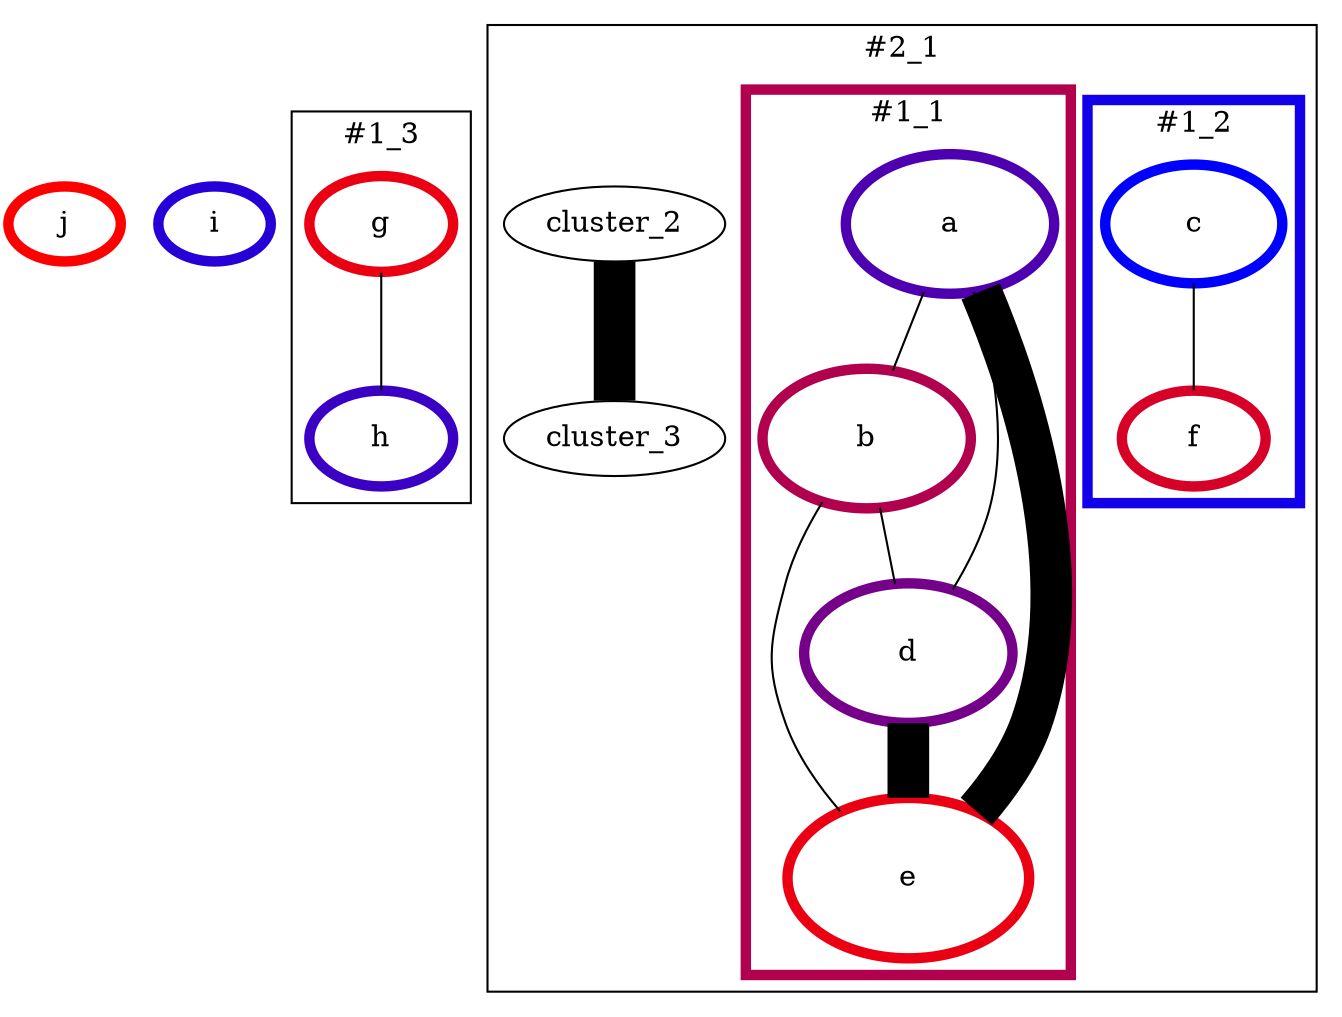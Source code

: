 digraph G {
  edge [dir=none]
n_15 [label="j" height=0.5 width=0.75 color="#ff0000" style="setlinewidth(5)" ]
n_14 [label="i" height=0.5 width=0.75 color="#2700d7" style="setlinewidth(5)" ]
  subgraph cluster_4 {
label="#1_3"
n_12 [label="g" height=0.642857143 width=0.9642857144999999 color="#eb0013" style="setlinewidth(5)" ]
n_13 [label="h" height=0.642857143 width=0.9642857144999999 color="#3a00c4" style="setlinewidth(5)" ]
n_12 -> n_13 [style="setlinewidth(1)" ]
  }
  subgraph cluster_5 {
label="#2_1"
cluster_3 []
cluster_2 []
cluster_2 -> cluster_3 [style="setlinewidth(20)" ]
    subgraph cluster_2 {
label="#1_1"
color="#b0004e"
style="setlinewidth(5)"
n_6 [label="a" height=0.9285714285 width=1.39285714275 color="#4e00b0" style="setlinewidth(5)" ]
n_7 [label="b" height=0.9285714285 width=1.39285714275 color="#b0004e" style="setlinewidth(5)" ]
n_9 [label="d" height=0.9285714285 width=1.39285714275 color="#750089" style="setlinewidth(5)" ]
n_10 [label="e" height=1.0714285715 width=1.60714285725 color="#eb0013" style="setlinewidth(5)" ]
n_6 -> n_7 [style="setlinewidth(1)" ]
n_6 -> n_9 [style="setlinewidth(1)" ]
n_7 -> n_9 [style="setlinewidth(1)" ]
n_6 -> n_10 [style="setlinewidth(20)" ]
n_7 -> n_10 [style="setlinewidth(1)" ]
n_9 -> n_10 [style="setlinewidth(20)" ]
    }
    subgraph cluster_3 {
label="#1_2"
color="#1300eb"
style="setlinewidth(5)"
n_8 [label="c" height=0.7857142855 width=1.17857142825 color="#0000ff" style="setlinewidth(5)" ]
n_11 [label="f" height=0.642857143 width=0.9642857144999999 color="#d70027" style="setlinewidth(5)" ]
n_8 -> n_11 [style="setlinewidth(1)" ]
    }
  }
}
